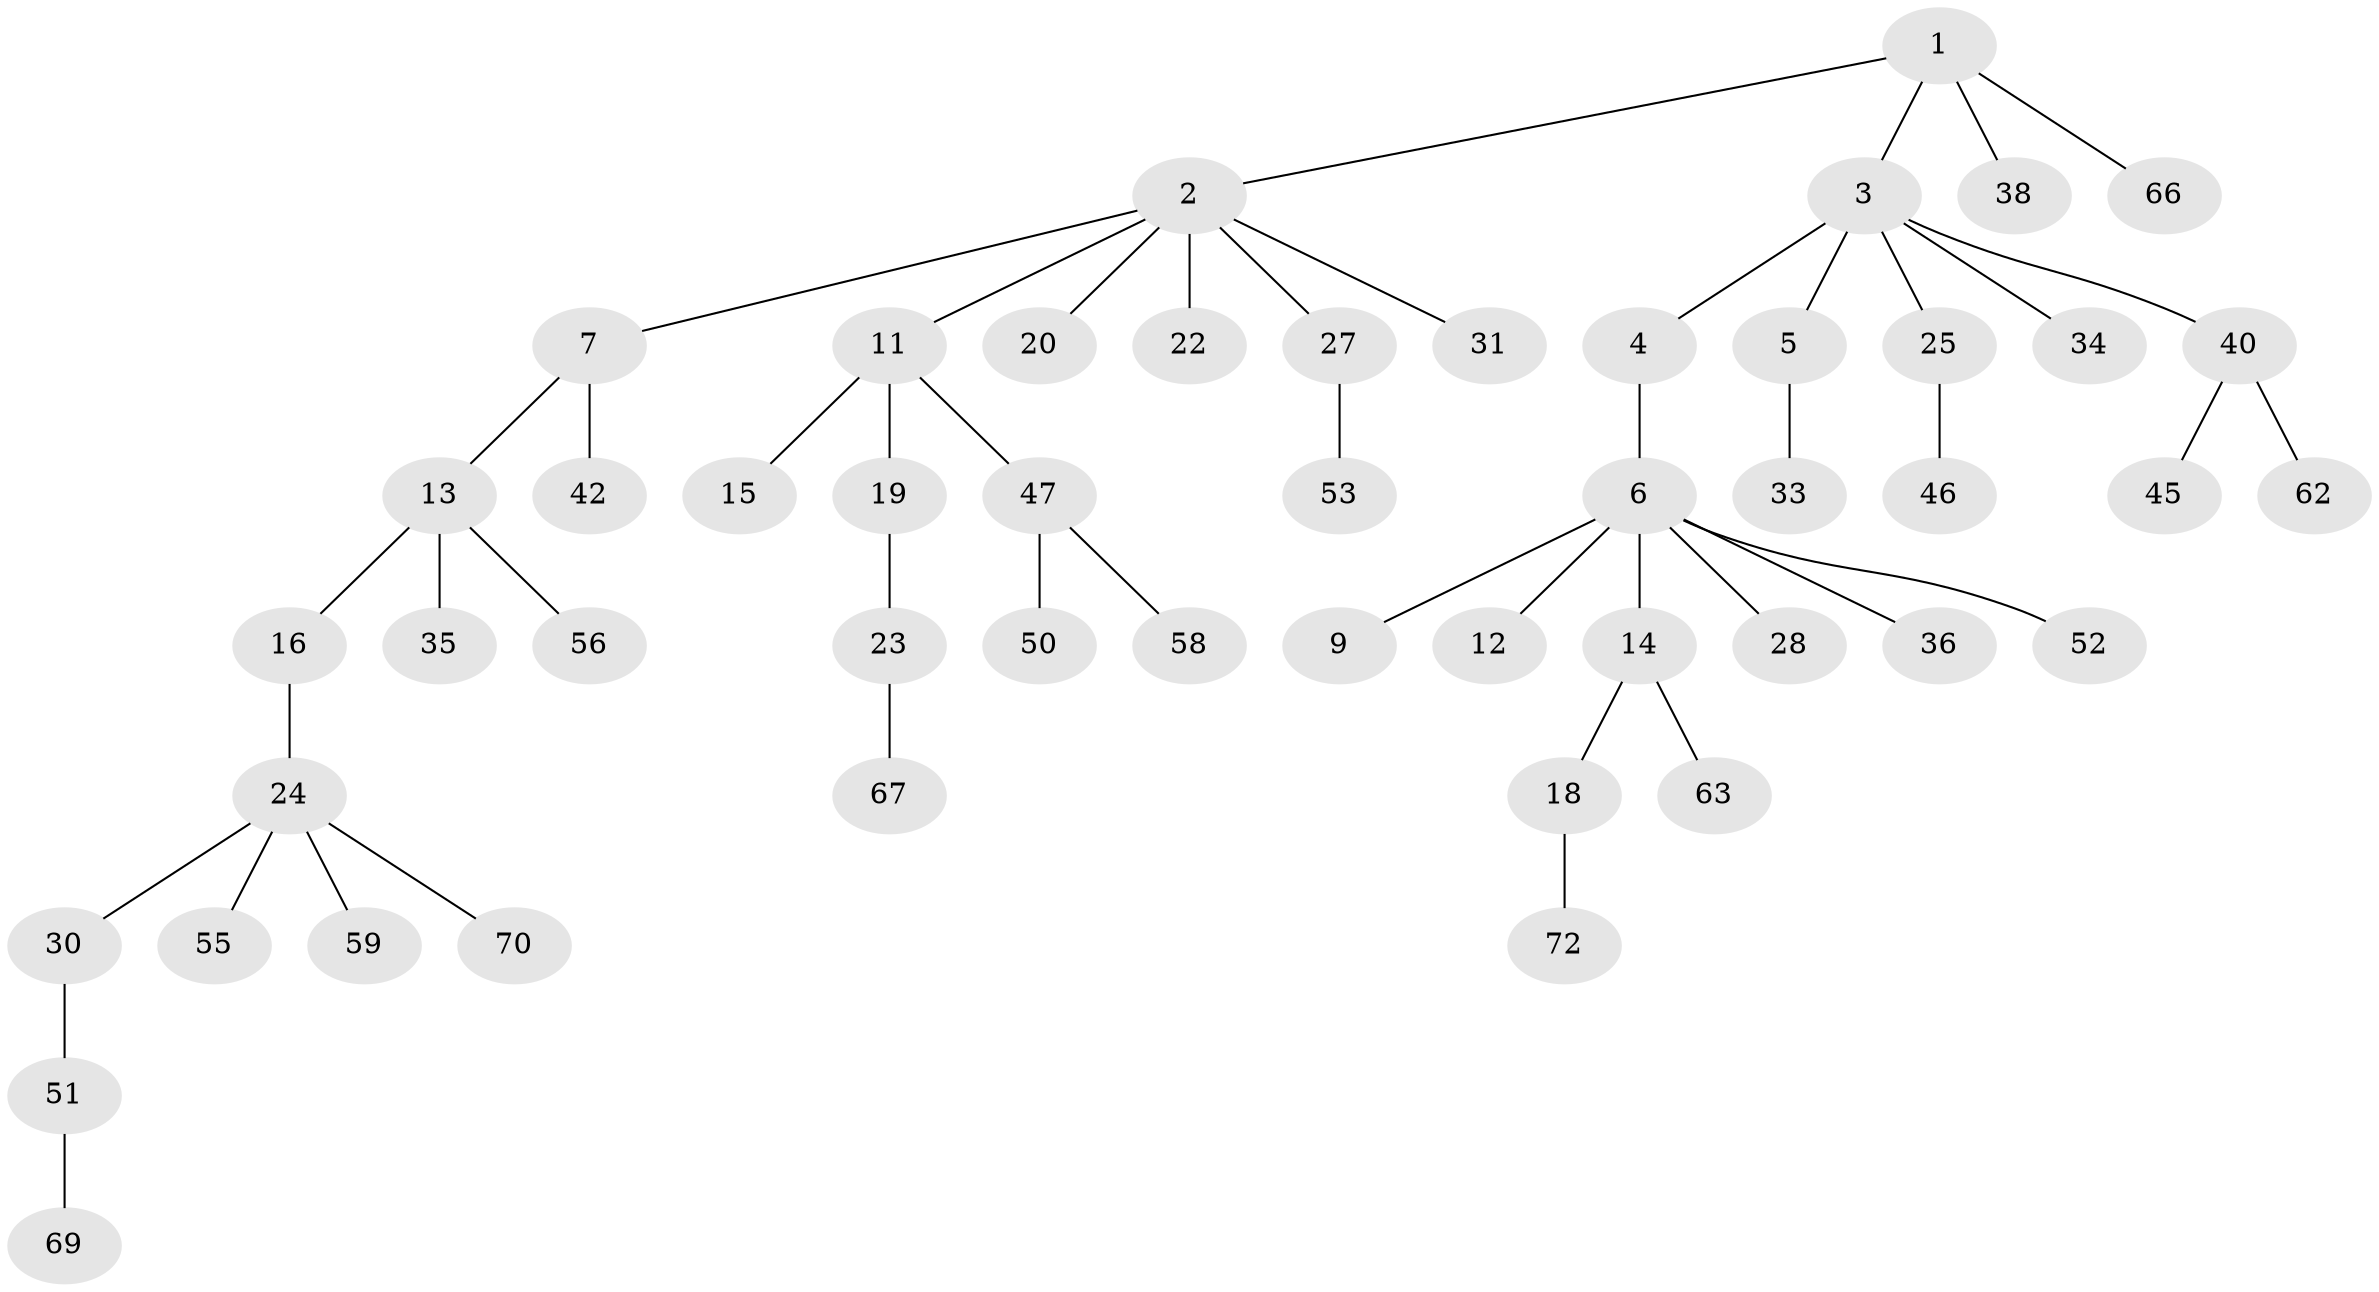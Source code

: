 // Generated by graph-tools (version 1.1) at 2025/24/03/03/25 07:24:08]
// undirected, 50 vertices, 49 edges
graph export_dot {
graph [start="1"]
  node [color=gray90,style=filled];
  1 [super="+64"];
  2 [super="+8"];
  3 [super="+10"];
  4;
  5;
  6 [super="+17"];
  7 [super="+37"];
  9;
  11 [super="+44"];
  12;
  13 [super="+21"];
  14 [super="+26"];
  15;
  16;
  18 [super="+68"];
  19;
  20 [super="+32"];
  22;
  23 [super="+54"];
  24 [super="+29"];
  25 [super="+39"];
  27 [super="+43"];
  28;
  30 [super="+61"];
  31 [super="+48"];
  33;
  34;
  35;
  36;
  38 [super="+41"];
  40;
  42 [super="+60"];
  45;
  46;
  47 [super="+49"];
  50;
  51 [super="+57"];
  52;
  53;
  55;
  56;
  58;
  59;
  62 [super="+71"];
  63 [super="+65"];
  66;
  67;
  69;
  70;
  72;
  1 -- 2;
  1 -- 3;
  1 -- 38;
  1 -- 66;
  2 -- 7;
  2 -- 11;
  2 -- 22;
  2 -- 31;
  2 -- 27;
  2 -- 20;
  3 -- 4;
  3 -- 5;
  3 -- 40;
  3 -- 25;
  3 -- 34;
  4 -- 6;
  5 -- 33;
  6 -- 9;
  6 -- 12;
  6 -- 14;
  6 -- 28;
  6 -- 36;
  6 -- 52;
  7 -- 13;
  7 -- 42;
  11 -- 15;
  11 -- 19;
  11 -- 47;
  13 -- 16;
  13 -- 56;
  13 -- 35;
  14 -- 18;
  14 -- 63;
  16 -- 24;
  18 -- 72;
  19 -- 23;
  23 -- 67;
  24 -- 70;
  24 -- 55;
  24 -- 59;
  24 -- 30;
  25 -- 46;
  27 -- 53;
  30 -- 51;
  40 -- 45;
  40 -- 62;
  47 -- 50;
  47 -- 58;
  51 -- 69;
}
